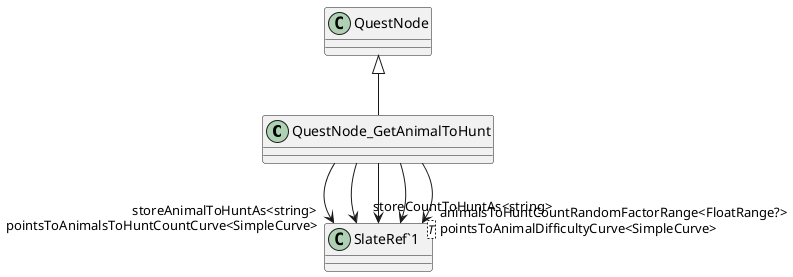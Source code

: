 @startuml
class QuestNode_GetAnimalToHunt {
}
class "SlateRef`1"<T> {
}
QuestNode <|-- QuestNode_GetAnimalToHunt
QuestNode_GetAnimalToHunt --> "storeAnimalToHuntAs<string>" "SlateRef`1"
QuestNode_GetAnimalToHunt --> "storeCountToHuntAs<string>" "SlateRef`1"
QuestNode_GetAnimalToHunt --> "pointsToAnimalsToHuntCountCurve<SimpleCurve>" "SlateRef`1"
QuestNode_GetAnimalToHunt --> "pointsToAnimalDifficultyCurve<SimpleCurve>" "SlateRef`1"
QuestNode_GetAnimalToHunt --> "animalsToHuntCountRandomFactorRange<FloatRange?>" "SlateRef`1"
@enduml

